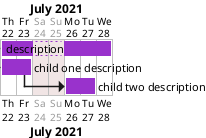 @startgantt
project starts the 2021/07-22
saturday are closed
sunday are closed

[description] as [L0C0] lasts 5 days

[child one description] as [L1C0] lasts 2 days

[child two description] as [L1C1] lasts 2 days

[L1C0] starts at [L0C0]'s start
[L1C1] starts at [L1C0]'s end



[L0C0]  is colored in DarkOrchid

[L1C0]  is colored in DarkOrchid

[L1C1]  is colored in DarkOrchid
@endgantt
